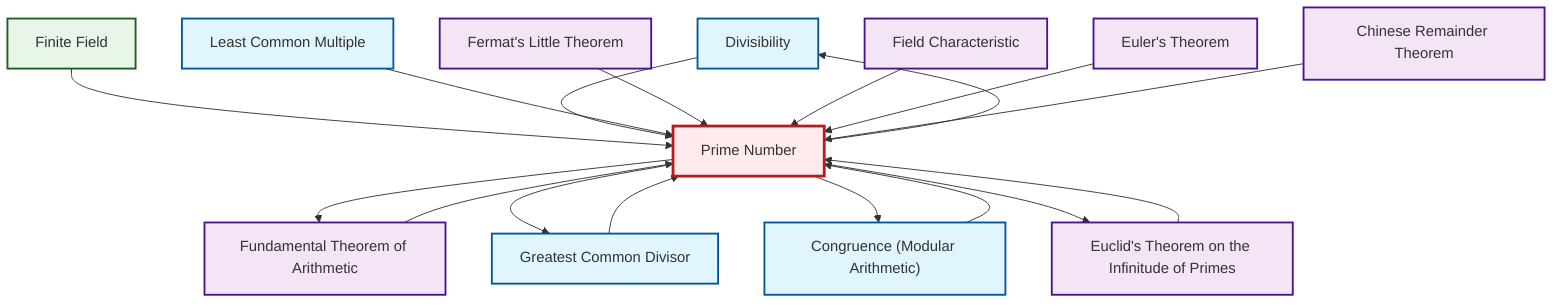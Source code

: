 graph TD
    classDef definition fill:#e1f5fe,stroke:#01579b,stroke-width:2px
    classDef theorem fill:#f3e5f5,stroke:#4a148c,stroke-width:2px
    classDef axiom fill:#fff3e0,stroke:#e65100,stroke-width:2px
    classDef example fill:#e8f5e9,stroke:#1b5e20,stroke-width:2px
    classDef current fill:#ffebee,stroke:#b71c1c,stroke-width:3px
    def-divisibility["Divisibility"]:::definition
    thm-fundamental-arithmetic["Fundamental Theorem of Arithmetic"]:::theorem
    ex-finite-field["Finite Field"]:::example
    thm-chinese-remainder["Chinese Remainder Theorem"]:::theorem
    thm-fermat-little["Fermat's Little Theorem"]:::theorem
    thm-field-characteristic["Field Characteristic"]:::theorem
    def-lcm["Least Common Multiple"]:::definition
    thm-euclid-infinitude-primes["Euclid's Theorem on the Infinitude of Primes"]:::theorem
    def-gcd["Greatest Common Divisor"]:::definition
    def-congruence["Congruence (Modular Arithmetic)"]:::definition
    def-prime["Prime Number"]:::definition
    thm-euler["Euler's Theorem"]:::theorem
    def-congruence --> def-prime
    def-prime --> thm-fundamental-arithmetic
    ex-finite-field --> def-prime
    thm-euclid-infinitude-primes --> def-prime
    def-prime --> def-gcd
    def-divisibility --> def-prime
    def-prime --> def-divisibility
    def-prime --> def-congruence
    def-lcm --> def-prime
    def-prime --> thm-euclid-infinitude-primes
    thm-fermat-little --> def-prime
    thm-fundamental-arithmetic --> def-prime
    thm-field-characteristic --> def-prime
    def-gcd --> def-prime
    thm-euler --> def-prime
    thm-chinese-remainder --> def-prime
    class def-prime current